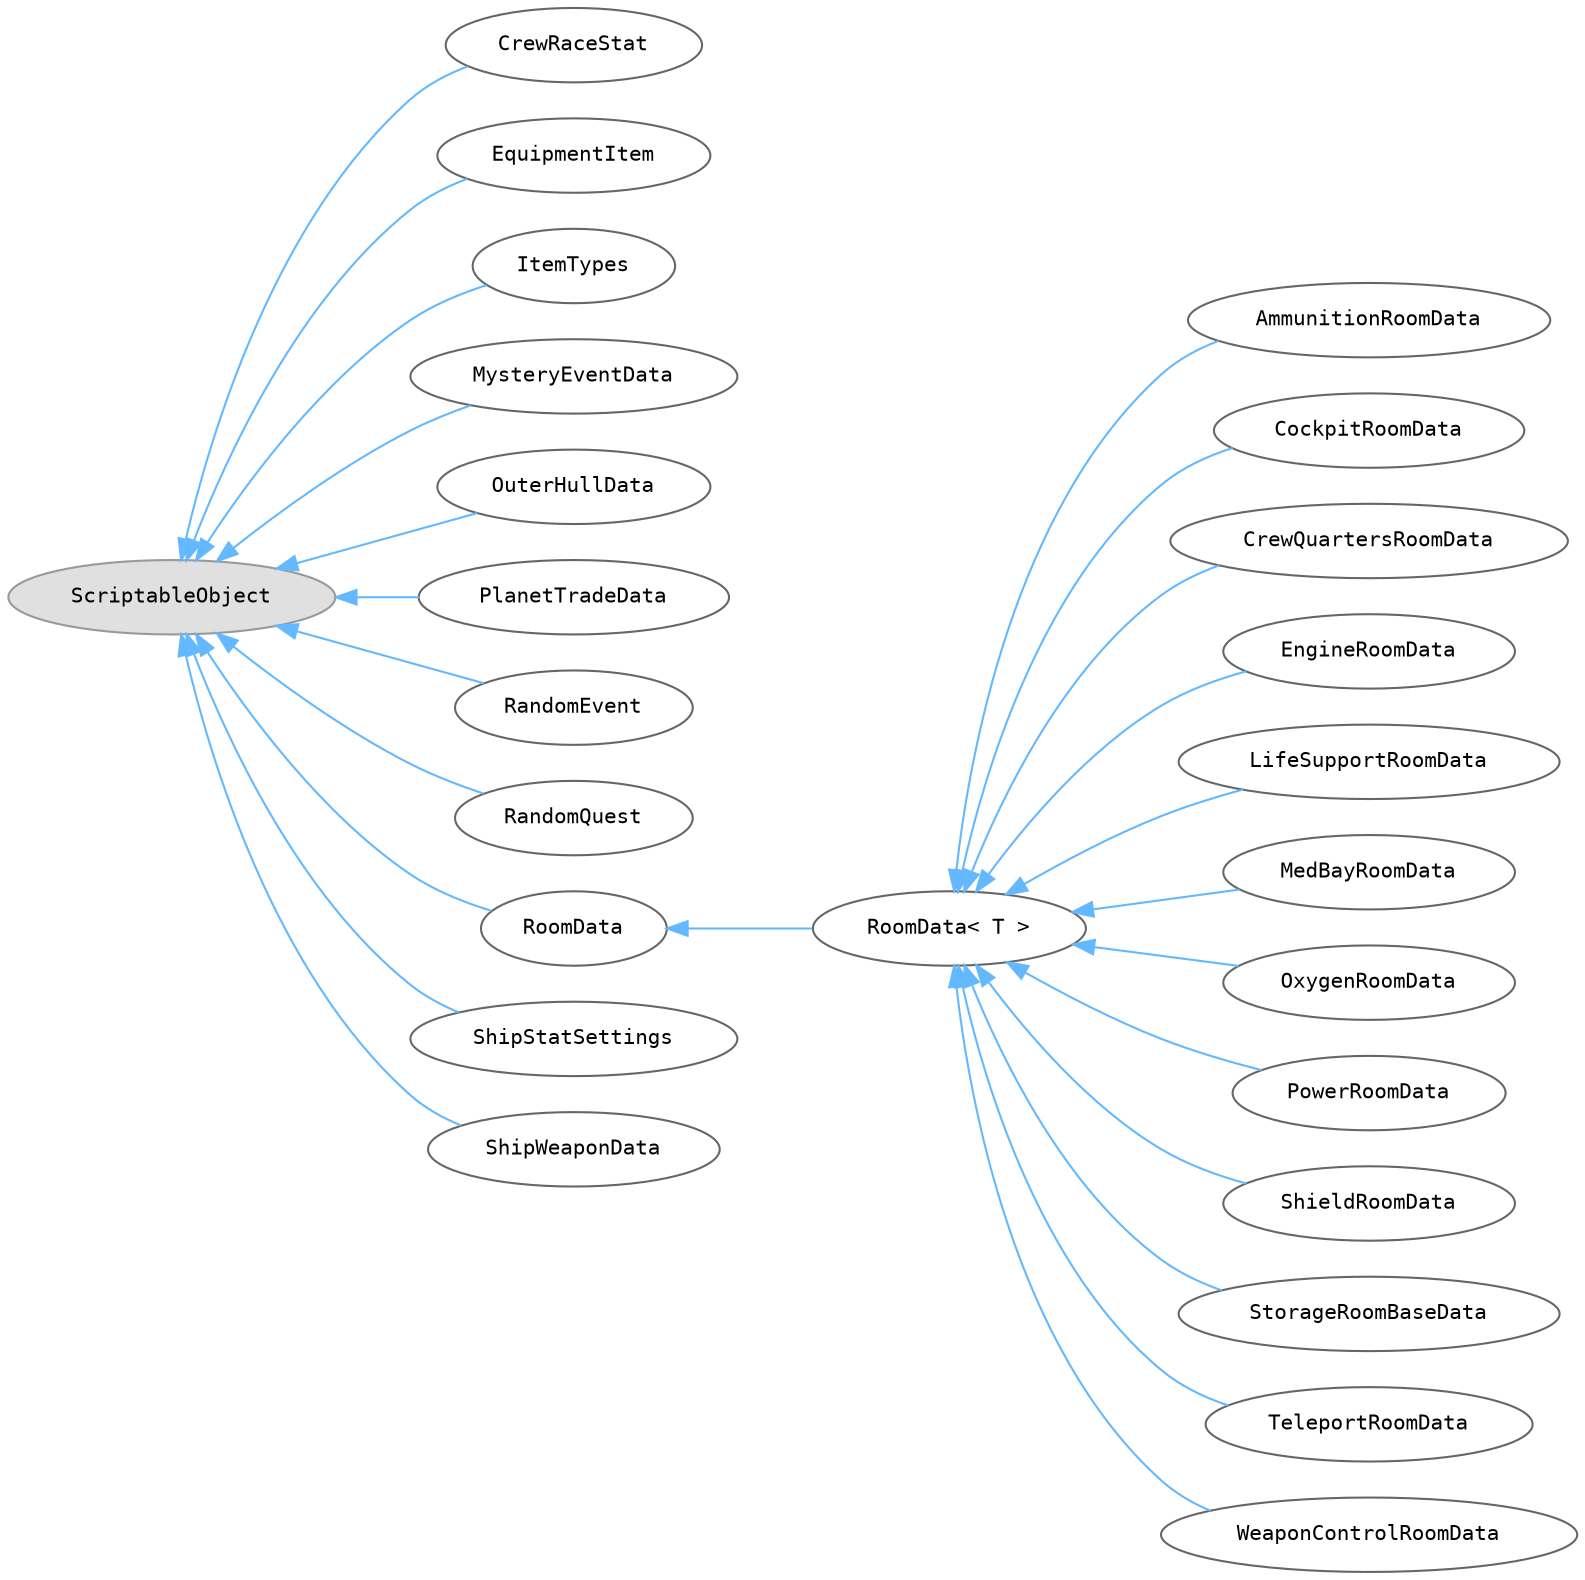 digraph "Graphical Class Hierarchy"
{
 // INTERACTIVE_SVG=YES
 // LATEX_PDF_SIZE
  bgcolor="transparent";
  edge [fontname=Helvetica,fontsize=10,labelfontname=Helvetica,labelfontsize=10];
  node [fontname=Helvetica,fontsize=10,fontname=Consolas fontsize=10 style=filled height=0.2 width=0.4 margin=0.1];
  rankdir="LR";
  Node0 [id="Node000000",label="ScriptableObject",height=0.2,width=0.4,color="grey60", fillcolor="#E0E0E0", style="filled",tooltip=" "];
  Node0 -> Node1 [id="edge120_Node000000_Node000001",dir="back",color="steelblue1",style="solid",tooltip=" "];
  Node1 [id="Node000001",label="CrewRaceStat",height=0.2,width=0.4,color="grey40", fillcolor="white", style="filled",URL="$class_crew_race_stat.html",tooltip=" "];
  Node0 -> Node2 [id="edge121_Node000000_Node000002",dir="back",color="steelblue1",style="solid",tooltip=" "];
  Node2 [id="Node000002",label="EquipmentItem",height=0.2,width=0.4,color="grey40", fillcolor="white", style="filled",URL="$class_equipment_item.html",tooltip=" "];
  Node0 -> Node3 [id="edge122_Node000000_Node000003",dir="back",color="steelblue1",style="solid",tooltip=" "];
  Node3 [id="Node000003",label="ItemTypes",height=0.2,width=0.4,color="grey40", fillcolor="white", style="filled",URL="$class_item_types.html",tooltip="ItemTypes는 ScriptableObject를 기반으로 하여, 무역에 사용되는 아이템의 정보를 저장합니다. 여기에는 아이템의 기본 정보와 속성이 포함됩니다."];
  Node0 -> Node4 [id="edge123_Node000000_Node000004",dir="back",color="steelblue1",style="solid",tooltip=" "];
  Node4 [id="Node000004",label="MysteryEventData",height=0.2,width=0.4,color="grey40", fillcolor="white", style="filled",URL="$class_mystery_event_data.html",tooltip=" "];
  Node0 -> Node5 [id="edge124_Node000000_Node000005",dir="back",color="steelblue1",style="solid",tooltip=" "];
  Node5 [id="Node000005",label="OuterHullData",height=0.2,width=0.4,color="grey40", fillcolor="white", style="filled",URL="$class_outer_hull_data.html",tooltip="외갑판의 업그레이드 정보를 담는 ScriptableObject. 레벨별 이름, 비용, 피해 감소 수치 등을 포함합니다."];
  Node0 -> Node6 [id="edge125_Node000000_Node000006",dir="back",color="steelblue1",style="solid",tooltip=" "];
  Node6 [id="Node000006",label="PlanetTradeData",height=0.2,width=0.4,color="grey40", fillcolor="white", style="filled",URL="$class_planet_trade_data.html",tooltip="PlanetTradeData는 특정 행성의 무역 데이터를 보관하는 ScriptableObject입니다. 이 클래스는 행성 코드와 해당 행성에서 판매하는 무역 아이템 목록을 포함합니다..."];
  Node0 -> Node7 [id="edge126_Node000000_Node000007",dir="back",color="steelblue1",style="solid",tooltip=" "];
  Node7 [id="Node000007",label="RandomEvent",height=0.2,width=0.4,color="grey40", fillcolor="white", style="filled",URL="$class_random_event.html",tooltip=" "];
  Node0 -> Node8 [id="edge127_Node000000_Node000008",dir="back",color="steelblue1",style="solid",tooltip=" "];
  Node8 [id="Node000008",label="RandomQuest",height=0.2,width=0.4,color="grey40", fillcolor="white", style="filled",URL="$class_random_quest.html",tooltip="랜덤 퀘스트 정보 관련 클래스"];
  Node0 -> Node9 [id="edge128_Node000000_Node000009",dir="back",color="steelblue1",style="solid",tooltip=" "];
  Node9 [id="Node000009",label="RoomData",height=0.2,width=0.4,color="grey40", fillcolor="white", style="filled",URL="$class_room_data.html",tooltip="모든 방 유형의 기본 데이터를 정의하는 추상 ScriptableObject. 방의 레벨별 속성, 체력, 크기, 요구 자원 등을 설정합니다."];
  Node9 -> Node10 [id="edge129_Node000009_Node000010",dir="back",color="steelblue1",style="solid",tooltip=" "];
  Node10 [id="Node000010",label="RoomData\< T \>",height=0.2,width=0.4,color="grey40", fillcolor="white", style="filled",URL="$class_room_data-1-g.html",tooltip="RoomData의 제네릭 확장 버전. 각 방 타입에 특화된 RoomLevel 데이터를 제네릭으로 정의할 수 있습니다."];
  Node10 -> Node11 [id="edge130_Node000010_Node000011",dir="back",color="steelblue1",style="solid",tooltip=" "];
  Node11 [id="Node000011",label="AmmunitionRoomData",height=0.2,width=0.4,color="grey40", fillcolor="white", style="filled",URL="$class_ammunition_room_data.html",tooltip="탄약고의 레벨별 데이터를 저장하는 ScriptableObject. 각 레벨에서 재장전 보너스와 데미지 보너스를 정의합니다."];
  Node10 -> Node12 [id="edge131_Node000010_Node000012",dir="back",color="steelblue1",style="solid",tooltip=" "];
  Node12 [id="Node000012",label="CockpitRoomData",height=0.2,width=0.4,color="grey40", fillcolor="white", style="filled",URL="$class_cockpit_room_data.html",tooltip="조종실의 레벨별 데이터를 저장하는 ScriptableObject. 각 레벨마다 회피 효율, 연료 효율 등의 수치를 정의합니다."];
  Node10 -> Node13 [id="edge132_Node000010_Node000013",dir="back",color="steelblue1",style="solid",tooltip=" "];
  Node13 [id="Node000013",label="CrewQuartersRoomData",height=0.2,width=0.4,color="grey40", fillcolor="white", style="filled",URL="$class_crew_quarters_room_data.html",tooltip="승무원 선실의 데이터를 저장하는 ScriptableObject. 선실은 \"레벨\"이 아닌 \"종류\"로 구분되며, 종류별로 수용 인원과 사기 보너스 등이 달라집니다."];
  Node10 -> Node14 [id="edge133_Node000010_Node000014",dir="back",color="steelblue1",style="solid",tooltip=" "];
  Node14 [id="Node000014",label="EngineRoomData",height=0.2,width=0.4,color="grey40", fillcolor="white", style="filled",URL="$class_engine_room_data.html",tooltip="엔진실의 레벨별 데이터를 저장하는 ScriptableObject. 연료 소모, 회피율, 연료 효율 등의 값을 레벨별로 정의합니다."];
  Node10 -> Node15 [id="edge134_Node000010_Node000015",dir="back",color="steelblue1",style="solid",tooltip=" "];
  Node15 [id="Node000015",label="LifeSupportRoomData",height=0.2,width=0.4,color="grey40", fillcolor="white", style="filled",URL="$class_life_support_room_data.html",tooltip="생활 시설의 데이터를 저장하는 ScriptableObject. 종류별로 선원 사기 보너스를 제공하며, 일부는 전력을 소비합니다."];
  Node10 -> Node16 [id="edge135_Node000010_Node000016",dir="back",color="steelblue1",style="solid",tooltip=" "];
  Node16 [id="Node000016",label="MedBayRoomData",height=0.2,width=0.4,color="grey40", fillcolor="white", style="filled",URL="$class_med_bay_room_data.html",tooltip="의무실의 레벨별 데이터를 저장하는 ScriptableObject. 회복량(초당 힐량)을 포함한 의무실 스탯을 정의합니다."];
  Node10 -> Node17 [id="edge136_Node000010_Node000017",dir="back",color="steelblue1",style="solid",tooltip=" "];
  Node17 [id="Node000017",label="OxygenRoomData",height=0.2,width=0.4,color="grey40", fillcolor="white", style="filled",URL="$class_oxygen_room_data.html",tooltip="산소실의 레벨별 데이터를 저장하는 ScriptableObject. 레벨에 따라 산소 공급량과 전력 소비량 등이 달라집니다."];
  Node10 -> Node18 [id="edge137_Node000010_Node000018",dir="back",color="steelblue1",style="solid",tooltip=" "];
  Node18 [id="Node000018",label="PowerRoomData",height=0.2,width=0.4,color="grey40", fillcolor="white", style="filled",URL="$class_power_room_data.html",tooltip="전력실의 레벨별 데이터를 저장하는 ScriptableObject. 각 레벨은 전력 생산량(PowerCapacity)에 대응되며, 별도 파라미터 없이 base 속성만 활용됩니다."];
  Node10 -> Node19 [id="edge138_Node000010_Node000019",dir="back",color="steelblue1",style="solid",tooltip=" "];
  Node19 [id="Node000019",label="ShieldRoomData",height=0.2,width=0.4,color="grey40", fillcolor="white", style="filled",URL="$class_shield_room_data.html",tooltip="배리어실의 레벨별 데이터를 저장하는 ScriptableObject. 방어막 재생 시간, 최대 방어막 수치, 초당 재생량을 정의합니다."];
  Node10 -> Node20 [id="edge139_Node000010_Node000020",dir="back",color="steelblue1",style="solid",tooltip=" "];
  Node20 [id="Node000020",label="StorageRoomBaseData",height=0.2,width=0.4,color="grey40", fillcolor="white", style="filled",URL="$class_storage_room_base_data.html",tooltip="모든 창고 타입의 기본 데이터를 저장하는 ScriptableObject. 창고는 레벨이 아닌 종류로 구분되며, ScriptableObject 인스턴스에 직접 데이터 입력이 필요합니다..."];
  Node10 -> Node21 [id="edge140_Node000010_Node000021",dir="back",color="steelblue1",style="solid",tooltip=" "];
  Node21 [id="Node000021",label="TeleportRoomData",height=0.2,width=0.4,color="grey40", fillcolor="white", style="filled",URL="$class_teleport_room_data.html",tooltip="텔레포트실의 레벨별 데이터를 저장하는 ScriptableObject. 전력 소비와 텔레포트 딜레이 관련 스탯을 정의합니다."];
  Node10 -> Node22 [id="edge141_Node000010_Node000022",dir="back",color="steelblue1",style="solid",tooltip=" "];
  Node22 [id="Node000022",label="WeaponControlRoomData",height=0.2,width=0.4,color="grey40", fillcolor="white", style="filled",URL="$class_weapon_control_room_data.html",tooltip="조준석(WeaponControlRoom)의 레벨별 데이터를 저장하는 ScriptableObject. 명중률(Accuracy)과 전력 소비량을 정의합니다."];
  Node0 -> Node23 [id="edge142_Node000000_Node000023",dir="back",color="steelblue1",style="solid",tooltip=" "];
  Node23 [id="Node000023",label="ShipStatSettings",height=0.2,width=0.4,color="grey40", fillcolor="white", style="filled",URL="$class_ship_stat_settings.html",tooltip="Ship 스탯의 최소값과 최대값을 관리하는 ScriptableObject. 밸런스 조정 및 수치 안정성을 위한 범위 제한 기능을 제공합니다."];
  Node0 -> Node24 [id="edge143_Node000000_Node000024",dir="back",color="steelblue1",style="solid",tooltip=" "];
  Node24 [id="Node000024",label="ShipWeaponData",height=0.2,width=0.4,color="grey40", fillcolor="white", style="filled",URL="$class_ship_weapon_data.html",tooltip="무기 정보를 저장하는 ScriptableObject. 이름, 데미지, 쿨다운, 무기 종류 등의 데이터를 포함합니다."];
}
